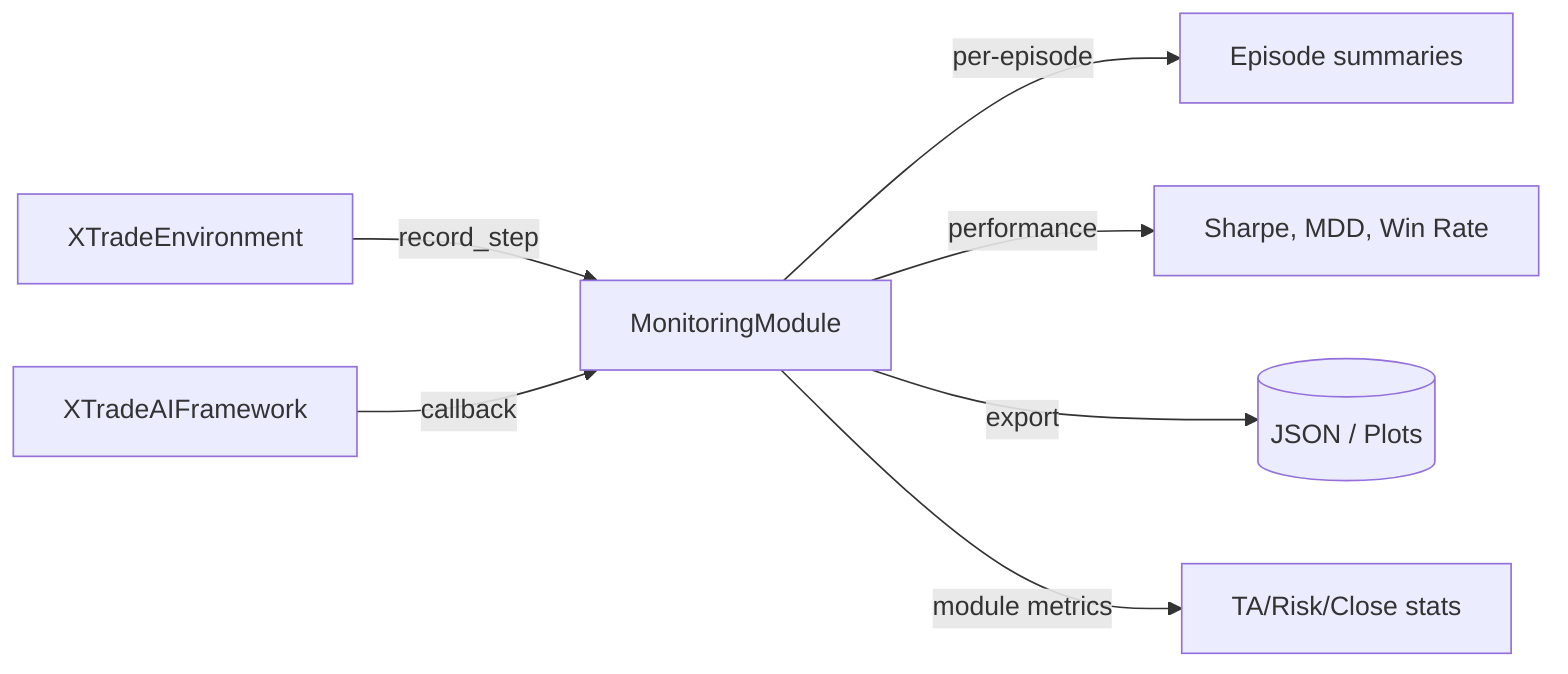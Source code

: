 %% Monitoring Flow
flowchart LR

ENV[XTradeEnvironment] -->|record_step| MON[MonitoringModule]
MON -->|per-episode| EP[Episode summaries]
MON -->|performance| PERF[Sharpe, MDD, Win Rate]
MON -->|export| OUT[(JSON / Plots)]

FW[XTradeAIFramework] -->|callback| MON
MON -->|module metrics| MOD[TA/Risk/Close stats]